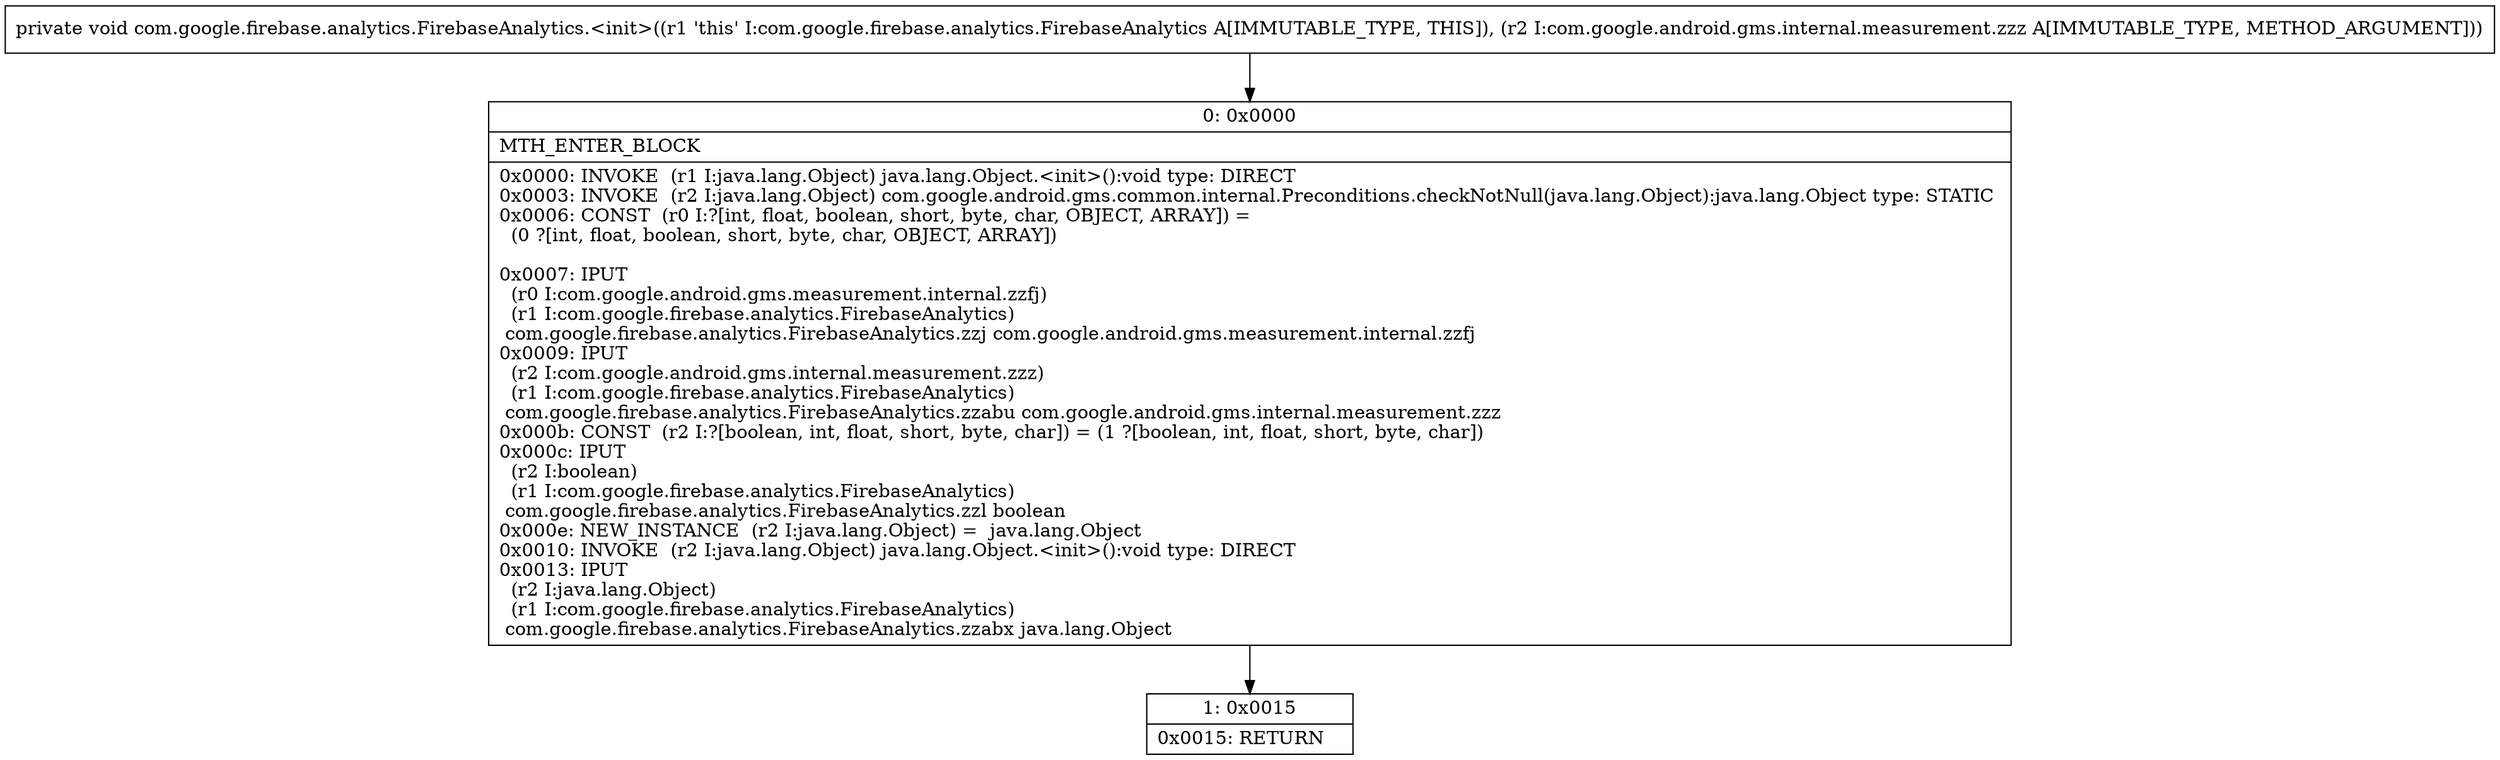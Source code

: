 digraph "CFG forcom.google.firebase.analytics.FirebaseAnalytics.\<init\>(Lcom\/google\/android\/gms\/internal\/measurement\/zzz;)V" {
Node_0 [shape=record,label="{0\:\ 0x0000|MTH_ENTER_BLOCK\l|0x0000: INVOKE  (r1 I:java.lang.Object) java.lang.Object.\<init\>():void type: DIRECT \l0x0003: INVOKE  (r2 I:java.lang.Object) com.google.android.gms.common.internal.Preconditions.checkNotNull(java.lang.Object):java.lang.Object type: STATIC \l0x0006: CONST  (r0 I:?[int, float, boolean, short, byte, char, OBJECT, ARRAY]) = \l  (0 ?[int, float, boolean, short, byte, char, OBJECT, ARRAY])\l \l0x0007: IPUT  \l  (r0 I:com.google.android.gms.measurement.internal.zzfj)\l  (r1 I:com.google.firebase.analytics.FirebaseAnalytics)\l com.google.firebase.analytics.FirebaseAnalytics.zzj com.google.android.gms.measurement.internal.zzfj \l0x0009: IPUT  \l  (r2 I:com.google.android.gms.internal.measurement.zzz)\l  (r1 I:com.google.firebase.analytics.FirebaseAnalytics)\l com.google.firebase.analytics.FirebaseAnalytics.zzabu com.google.android.gms.internal.measurement.zzz \l0x000b: CONST  (r2 I:?[boolean, int, float, short, byte, char]) = (1 ?[boolean, int, float, short, byte, char]) \l0x000c: IPUT  \l  (r2 I:boolean)\l  (r1 I:com.google.firebase.analytics.FirebaseAnalytics)\l com.google.firebase.analytics.FirebaseAnalytics.zzl boolean \l0x000e: NEW_INSTANCE  (r2 I:java.lang.Object) =  java.lang.Object \l0x0010: INVOKE  (r2 I:java.lang.Object) java.lang.Object.\<init\>():void type: DIRECT \l0x0013: IPUT  \l  (r2 I:java.lang.Object)\l  (r1 I:com.google.firebase.analytics.FirebaseAnalytics)\l com.google.firebase.analytics.FirebaseAnalytics.zzabx java.lang.Object \l}"];
Node_1 [shape=record,label="{1\:\ 0x0015|0x0015: RETURN   \l}"];
MethodNode[shape=record,label="{private void com.google.firebase.analytics.FirebaseAnalytics.\<init\>((r1 'this' I:com.google.firebase.analytics.FirebaseAnalytics A[IMMUTABLE_TYPE, THIS]), (r2 I:com.google.android.gms.internal.measurement.zzz A[IMMUTABLE_TYPE, METHOD_ARGUMENT])) }"];
MethodNode -> Node_0;
Node_0 -> Node_1;
}

